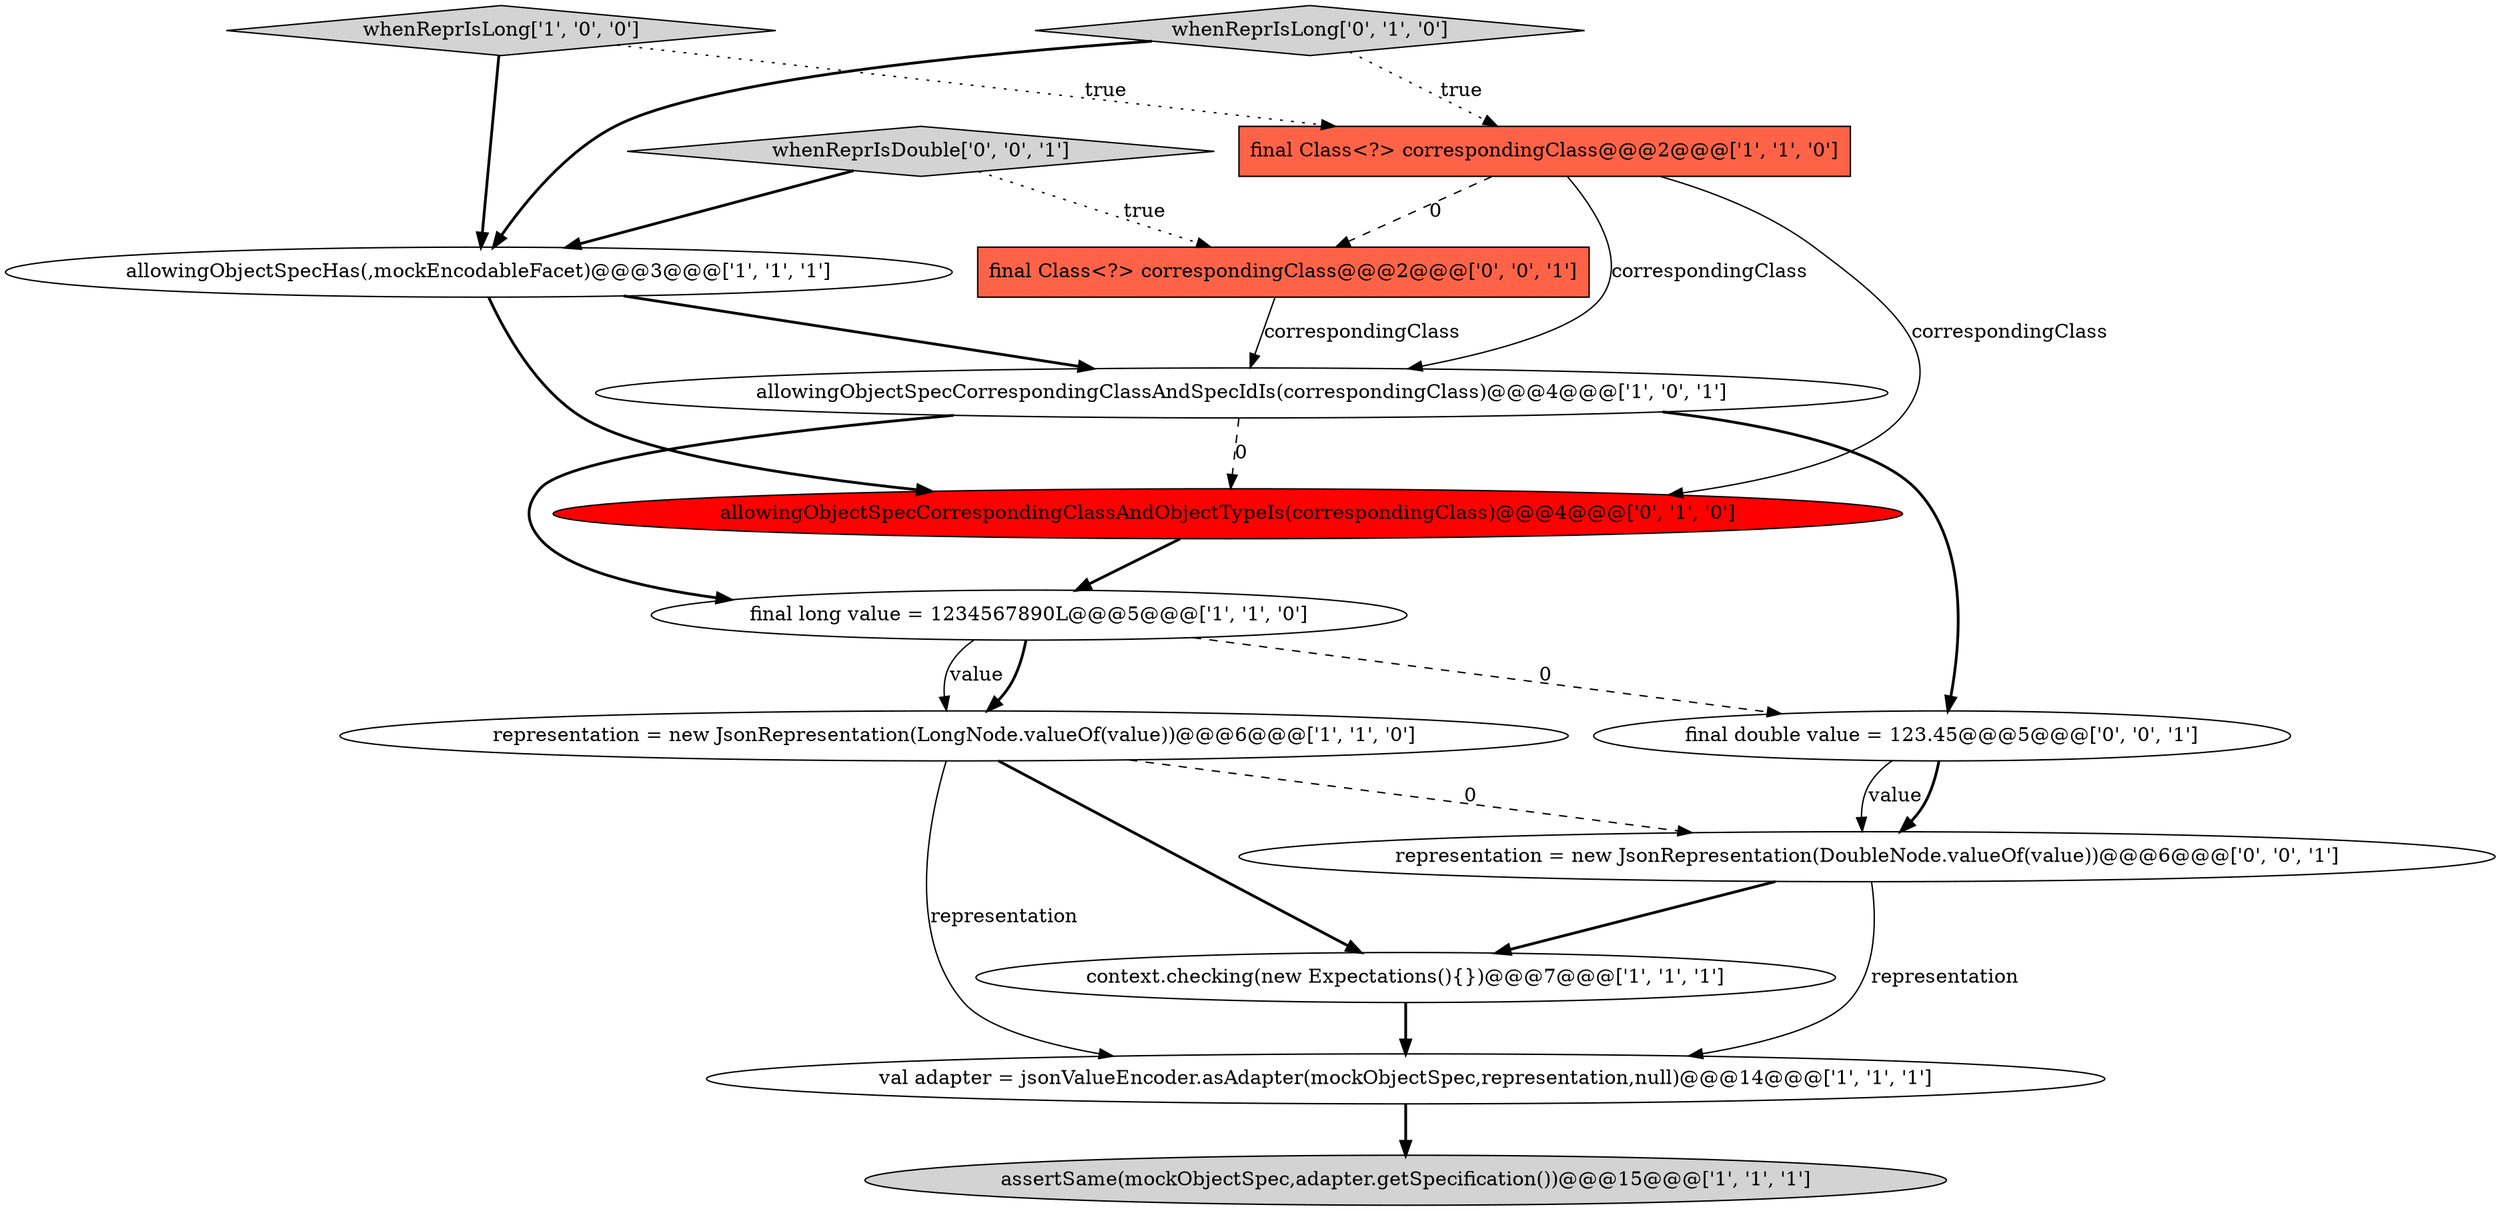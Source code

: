 digraph {
13 [style = filled, label = "final Class<?> correspondingClass@@@2@@@['0', '0', '1']", fillcolor = tomato, shape = box image = "AAA0AAABBB3BBB"];
8 [style = filled, label = "whenReprIsLong['1', '0', '0']", fillcolor = lightgray, shape = diamond image = "AAA0AAABBB1BBB"];
6 [style = filled, label = "final Class<?> correspondingClass@@@2@@@['1', '1', '0']", fillcolor = tomato, shape = box image = "AAA0AAABBB1BBB"];
10 [style = filled, label = "allowingObjectSpecCorrespondingClassAndObjectTypeIs(correspondingClass)@@@4@@@['0', '1', '0']", fillcolor = red, shape = ellipse image = "AAA1AAABBB2BBB"];
0 [style = filled, label = "allowingObjectSpecCorrespondingClassAndSpecIdIs(correspondingClass)@@@4@@@['1', '0', '1']", fillcolor = white, shape = ellipse image = "AAA0AAABBB1BBB"];
5 [style = filled, label = "final long value = 1234567890L@@@5@@@['1', '1', '0']", fillcolor = white, shape = ellipse image = "AAA0AAABBB1BBB"];
1 [style = filled, label = "assertSame(mockObjectSpec,adapter.getSpecification())@@@15@@@['1', '1', '1']", fillcolor = lightgray, shape = ellipse image = "AAA0AAABBB1BBB"];
3 [style = filled, label = "representation = new JsonRepresentation(LongNode.valueOf(value))@@@6@@@['1', '1', '0']", fillcolor = white, shape = ellipse image = "AAA0AAABBB1BBB"];
4 [style = filled, label = "context.checking(new Expectations(){})@@@7@@@['1', '1', '1']", fillcolor = white, shape = ellipse image = "AAA0AAABBB1BBB"];
2 [style = filled, label = "allowingObjectSpecHas(,mockEncodableFacet)@@@3@@@['1', '1', '1']", fillcolor = white, shape = ellipse image = "AAA0AAABBB1BBB"];
7 [style = filled, label = "val adapter = jsonValueEncoder.asAdapter(mockObjectSpec,representation,null)@@@14@@@['1', '1', '1']", fillcolor = white, shape = ellipse image = "AAA0AAABBB1BBB"];
9 [style = filled, label = "whenReprIsLong['0', '1', '0']", fillcolor = lightgray, shape = diamond image = "AAA0AAABBB2BBB"];
11 [style = filled, label = "whenReprIsDouble['0', '0', '1']", fillcolor = lightgray, shape = diamond image = "AAA0AAABBB3BBB"];
14 [style = filled, label = "final double value = 123.45@@@5@@@['0', '0', '1']", fillcolor = white, shape = ellipse image = "AAA0AAABBB3BBB"];
12 [style = filled, label = "representation = new JsonRepresentation(DoubleNode.valueOf(value))@@@6@@@['0', '0', '1']", fillcolor = white, shape = ellipse image = "AAA0AAABBB3BBB"];
14->12 [style = solid, label="value"];
5->3 [style = bold, label=""];
12->7 [style = solid, label="representation"];
7->1 [style = bold, label=""];
5->14 [style = dashed, label="0"];
3->7 [style = solid, label="representation"];
5->3 [style = solid, label="value"];
9->2 [style = bold, label=""];
13->0 [style = solid, label="correspondingClass"];
11->13 [style = dotted, label="true"];
6->10 [style = solid, label="correspondingClass"];
2->10 [style = bold, label=""];
9->6 [style = dotted, label="true"];
3->4 [style = bold, label=""];
11->2 [style = bold, label=""];
4->7 [style = bold, label=""];
0->10 [style = dashed, label="0"];
0->14 [style = bold, label=""];
2->0 [style = bold, label=""];
10->5 [style = bold, label=""];
8->6 [style = dotted, label="true"];
6->13 [style = dashed, label="0"];
8->2 [style = bold, label=""];
12->4 [style = bold, label=""];
3->12 [style = dashed, label="0"];
14->12 [style = bold, label=""];
6->0 [style = solid, label="correspondingClass"];
0->5 [style = bold, label=""];
}
